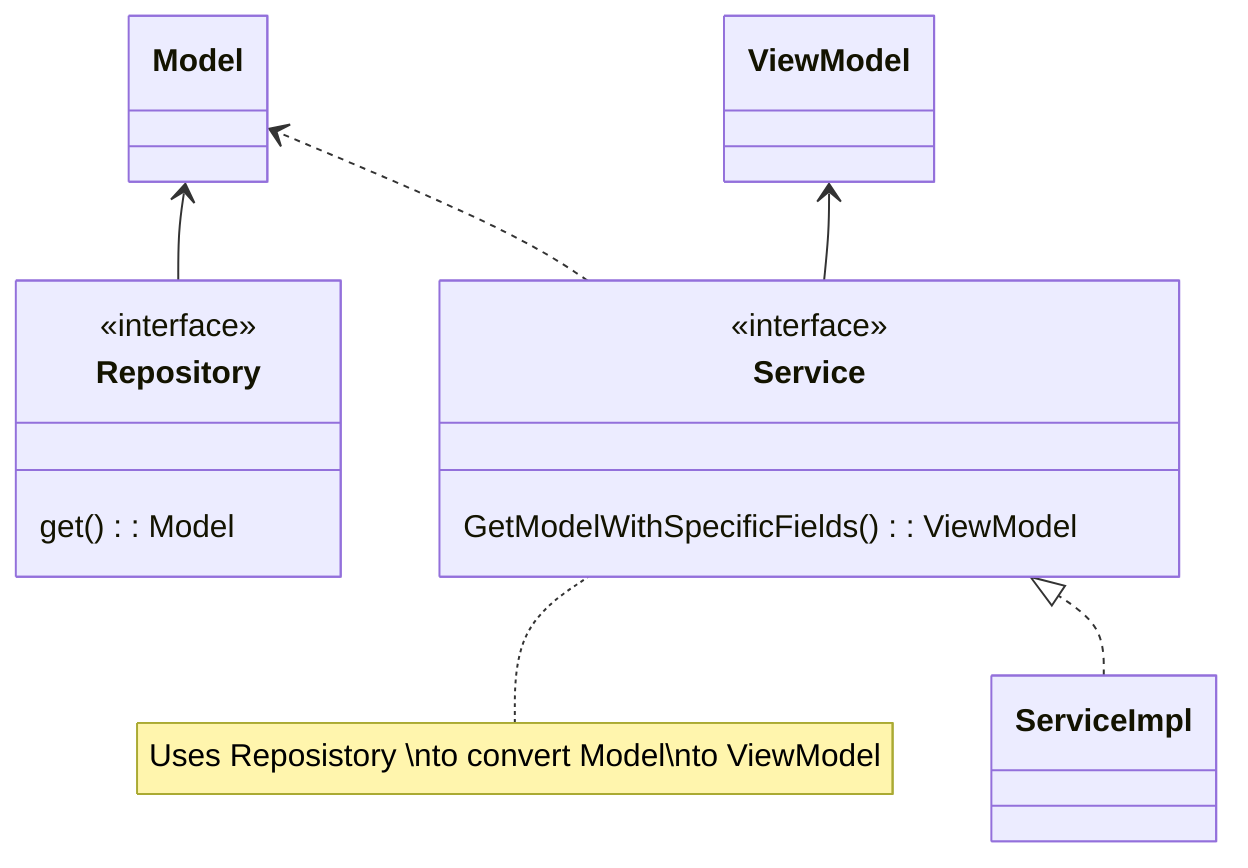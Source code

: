 classDiagram
    direction BT
    ServiceImpl ..|> Service
    Repository --> Model
    Service ..> Model
    Service --> ViewModel

    class Repository {
        <<interface>>
        get(): Model
    }

    class Service {
        <<interface>>
        GetModelWithSpecificFields(): ViewModel
    }
note for Service "Uses Reposistory \nto convert Model\nto ViewModel"
    class ServiceImpl {

    }